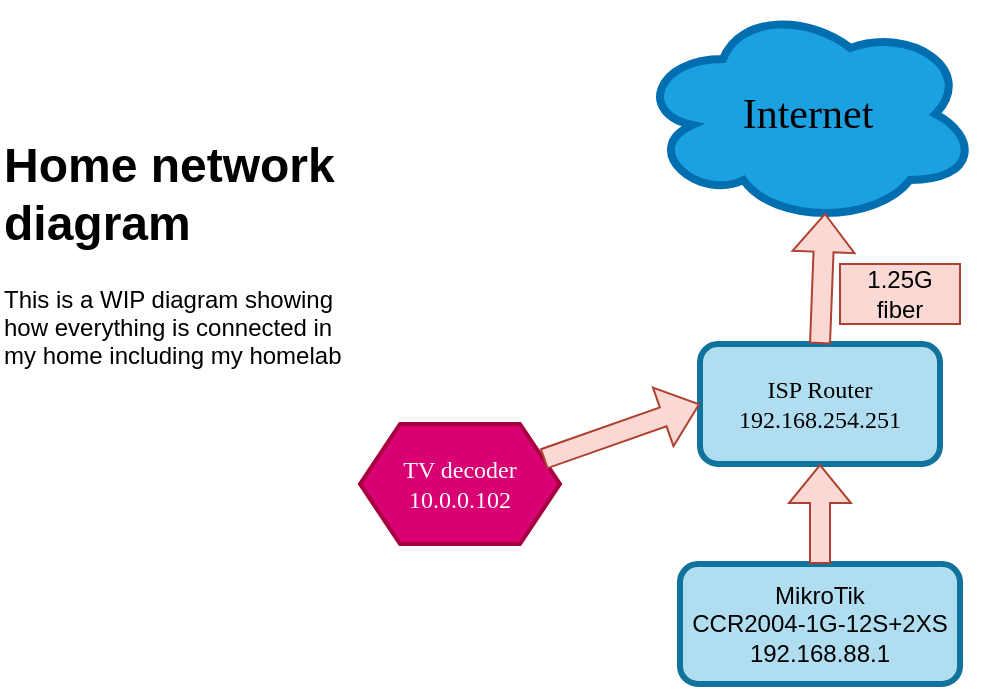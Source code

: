 <mxfile version="26.0.4">
  <diagram name="Strona-1" id="c445Fo20q1HLYoNn5whP">
    <mxGraphModel dx="989" dy="1710" grid="1" gridSize="10" guides="1" tooltips="1" connect="1" arrows="1" fold="1" page="1" pageScale="1" pageWidth="827" pageHeight="1169" math="0" shadow="0">
      <root>
        <mxCell id="0" />
        <mxCell id="1" parent="0" />
        <mxCell id="YA6DJJgO4RK9DE_Gpj88-1" value="&lt;h1 style=&quot;margin-top: 0px;&quot;&gt;Home network diagram&lt;/h1&gt;&lt;p&gt;This is a WIP diagram showing how everything is connected in my home including my homelab&lt;/p&gt;" style="text;html=1;whiteSpace=wrap;overflow=hidden;rounded=0;" vertex="1" parent="1">
          <mxGeometry x="10" y="60" width="180" height="140" as="geometry" />
        </mxCell>
        <mxCell id="YA6DJJgO4RK9DE_Gpj88-2" value="ISP Router&lt;div&gt;192.168.254.251&lt;/div&gt;" style="rounded=1;whiteSpace=wrap;html=1;fontFamily=Lucida Console;fillColor=#b1ddf0;strokeColor=#10739e;strokeWidth=3;" vertex="1" parent="1">
          <mxGeometry x="360" y="170" width="120" height="60" as="geometry" />
        </mxCell>
        <mxCell id="YA6DJJgO4RK9DE_Gpj88-3" value="" style="ellipse;shape=cloud;whiteSpace=wrap;html=1;fillColor=#1ba1e2;strokeColor=#006EAF;strokeWidth=4;fontColor=#ffffff;" vertex="1" parent="1">
          <mxGeometry x="329" width="170" height="110" as="geometry" />
        </mxCell>
        <mxCell id="YA6DJJgO4RK9DE_Gpj88-4" value="Internet" style="text;html=1;align=center;verticalAlign=middle;whiteSpace=wrap;rounded=0;fontFamily=Lucida Console;fontSize=21;labelBackgroundColor=none;" vertex="1" parent="1">
          <mxGeometry x="384" y="40" width="60" height="30" as="geometry" />
        </mxCell>
        <mxCell id="YA6DJJgO4RK9DE_Gpj88-5" value="" style="shape=flexArrow;endArrow=classic;html=1;rounded=0;entryX=0.55;entryY=0.95;entryDx=0;entryDy=0;entryPerimeter=0;exitX=0.5;exitY=0;exitDx=0;exitDy=0;fillColor=#fad9d5;strokeColor=#ae4132;" edge="1" parent="1" source="YA6DJJgO4RK9DE_Gpj88-2" target="YA6DJJgO4RK9DE_Gpj88-3">
          <mxGeometry width="50" height="50" relative="1" as="geometry">
            <mxPoint x="423" y="170" as="sourcePoint" />
            <mxPoint x="440" y="280" as="targetPoint" />
            <Array as="points" />
          </mxGeometry>
        </mxCell>
        <mxCell id="YA6DJJgO4RK9DE_Gpj88-6" value="&lt;font face=&quot;Lucida Console&quot;&gt;TV decoder&lt;/font&gt;&lt;div&gt;&lt;font face=&quot;Lucida Console&quot;&gt;10.0.0.102&lt;/font&gt;&lt;/div&gt;" style="shape=hexagon;perimeter=hexagonPerimeter2;whiteSpace=wrap;html=1;fixedSize=1;fillColor=#d80073;fontColor=#ffffff;strokeColor=#A50040;strokeWidth=2;" vertex="1" parent="1">
          <mxGeometry x="190" y="210" width="100" height="60" as="geometry" />
        </mxCell>
        <mxCell id="YA6DJJgO4RK9DE_Gpj88-7" value="" style="shape=flexArrow;endArrow=classic;html=1;rounded=0;exitX=1;exitY=0.25;exitDx=0;exitDy=0;entryX=0;entryY=0.5;entryDx=0;entryDy=0;fillColor=#fad9d5;strokeColor=#ae4132;" edge="1" parent="1" source="YA6DJJgO4RK9DE_Gpj88-6" target="YA6DJJgO4RK9DE_Gpj88-2">
          <mxGeometry width="50" height="50" relative="1" as="geometry">
            <mxPoint x="230" y="225" as="sourcePoint" />
            <mxPoint x="280" y="175" as="targetPoint" />
          </mxGeometry>
        </mxCell>
        <mxCell id="YA6DJJgO4RK9DE_Gpj88-9" value="MikroTik&lt;div&gt;CCR2004-1G-12S+2XS&lt;/div&gt;&lt;div&gt;192.168.88.1&lt;/div&gt;" style="rounded=1;whiteSpace=wrap;html=1;fillColor=#b1ddf0;strokeColor=#10739e;strokeWidth=3;" vertex="1" parent="1">
          <mxGeometry x="350" y="280" width="140" height="60" as="geometry" />
        </mxCell>
        <mxCell id="YA6DJJgO4RK9DE_Gpj88-10" value="" style="shape=flexArrow;endArrow=classic;html=1;rounded=0;exitX=0.5;exitY=0;exitDx=0;exitDy=0;entryX=0.5;entryY=1;entryDx=0;entryDy=0;fillColor=#fad9d5;strokeColor=#ae4132;" edge="1" parent="1" source="YA6DJJgO4RK9DE_Gpj88-9" target="YA6DJJgO4RK9DE_Gpj88-2">
          <mxGeometry width="50" height="50" relative="1" as="geometry">
            <mxPoint x="366" y="280" as="sourcePoint" />
            <mxPoint x="444" y="252" as="targetPoint" />
          </mxGeometry>
        </mxCell>
        <mxCell id="YA6DJJgO4RK9DE_Gpj88-11" value="1.25G fiber" style="text;html=1;align=center;verticalAlign=middle;whiteSpace=wrap;rounded=0;fillColor=#fad9d5;strokeColor=#ae4132;" vertex="1" parent="1">
          <mxGeometry x="430" y="130" width="60" height="30" as="geometry" />
        </mxCell>
      </root>
    </mxGraphModel>
  </diagram>
</mxfile>

